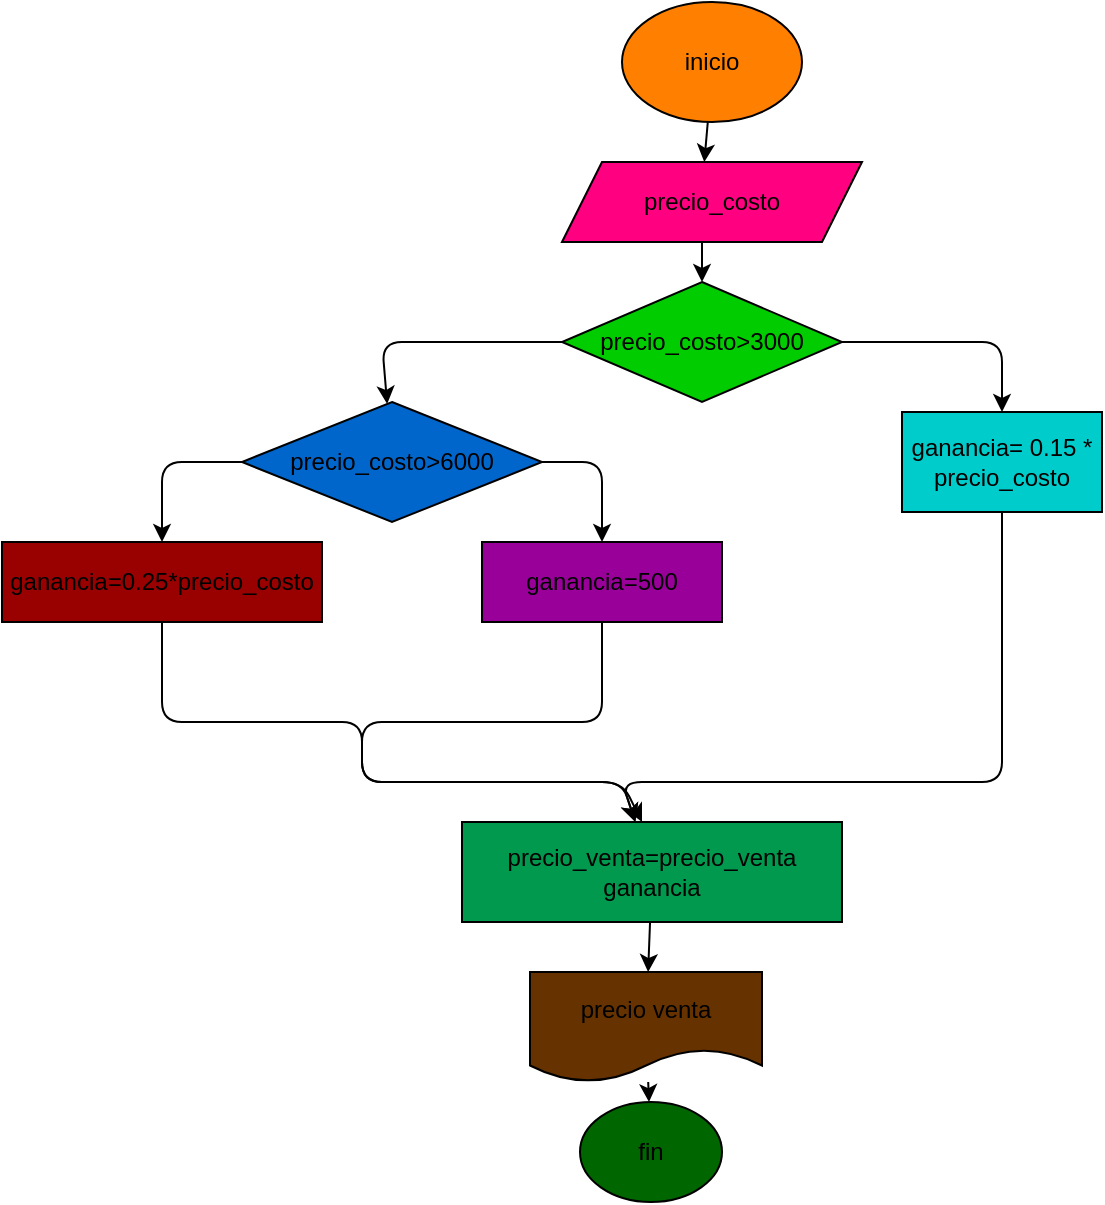 <mxfile>
    <diagram id="MoS72JOdMeC7yoDUGEiT" name="Page-1">
        <mxGraphModel dx="832" dy="413" grid="1" gridSize="10" guides="1" tooltips="1" connect="1" arrows="1" fold="1" page="1" pageScale="1" pageWidth="827" pageHeight="1169" math="0" shadow="0">
            <root>
                <mxCell id="0"/>
                <mxCell id="1" parent="0"/>
                <mxCell id="4" value="" style="edgeStyle=none;html=1;" edge="1" parent="1" source="2">
                    <mxGeometry relative="1" as="geometry">
                        <mxPoint x="501.154" y="100" as="targetPoint"/>
                    </mxGeometry>
                </mxCell>
                <mxCell id="2" value="inicio" style="ellipse;whiteSpace=wrap;html=1;fillColor=#FF8000;" vertex="1" parent="1">
                    <mxGeometry x="460" y="20" width="90" height="60" as="geometry"/>
                </mxCell>
                <mxCell id="6" value="" style="edgeStyle=none;html=1;" edge="1" parent="1" target="5">
                    <mxGeometry relative="1" as="geometry">
                        <mxPoint x="500" y="130" as="sourcePoint"/>
                    </mxGeometry>
                </mxCell>
                <mxCell id="8" value="" style="edgeStyle=none;html=1;" edge="1" parent="1" source="5" target="7">
                    <mxGeometry relative="1" as="geometry">
                        <Array as="points">
                            <mxPoint x="340" y="190"/>
                        </Array>
                    </mxGeometry>
                </mxCell>
                <mxCell id="15" value="" style="edgeStyle=none;html=1;" edge="1" parent="1" source="5" target="14">
                    <mxGeometry relative="1" as="geometry">
                        <Array as="points">
                            <mxPoint x="650" y="190"/>
                        </Array>
                    </mxGeometry>
                </mxCell>
                <mxCell id="5" value="precio_costo&amp;gt;3000" style="rhombus;whiteSpace=wrap;html=1;fillColor=#00CC00;" vertex="1" parent="1">
                    <mxGeometry x="430" y="160" width="140" height="60" as="geometry"/>
                </mxCell>
                <mxCell id="10" value="" style="edgeStyle=none;html=1;" edge="1" parent="1" target="9">
                    <mxGeometry relative="1" as="geometry">
                        <mxPoint x="340" y="250" as="sourcePoint"/>
                        <Array as="points">
                            <mxPoint x="230" y="250"/>
                        </Array>
                    </mxGeometry>
                </mxCell>
                <mxCell id="13" value="" style="edgeStyle=none;html=1;" edge="1" parent="1" source="7" target="12">
                    <mxGeometry relative="1" as="geometry">
                        <Array as="points">
                            <mxPoint x="450" y="250"/>
                        </Array>
                    </mxGeometry>
                </mxCell>
                <mxCell id="7" value="precio_costo&amp;gt;6000" style="rhombus;whiteSpace=wrap;html=1;fillColor=#0066CC;" vertex="1" parent="1">
                    <mxGeometry x="270" y="220" width="150" height="60" as="geometry"/>
                </mxCell>
                <mxCell id="24" value="" style="edgeStyle=none;html=1;" edge="1" parent="1" source="9">
                    <mxGeometry relative="1" as="geometry">
                        <mxPoint x="470" y="430" as="targetPoint"/>
                        <Array as="points">
                            <mxPoint x="230" y="380"/>
                            <mxPoint x="330" y="380"/>
                            <mxPoint x="330" y="410"/>
                            <mxPoint x="460" y="410"/>
                        </Array>
                    </mxGeometry>
                </mxCell>
                <mxCell id="9" value="ganancia=0.25*precio_costo" style="whiteSpace=wrap;html=1;fillColor=#990000;" vertex="1" parent="1">
                    <mxGeometry x="150" y="290" width="160" height="40" as="geometry"/>
                </mxCell>
                <mxCell id="25" value="" style="edgeStyle=none;html=1;" edge="1" parent="1" source="12" target="16">
                    <mxGeometry relative="1" as="geometry">
                        <mxPoint x="470" y="390" as="targetPoint"/>
                        <Array as="points">
                            <mxPoint x="450" y="380"/>
                            <mxPoint x="330" y="380"/>
                            <mxPoint x="330" y="410"/>
                            <mxPoint x="460" y="410"/>
                        </Array>
                    </mxGeometry>
                </mxCell>
                <mxCell id="12" value="ganancia=500" style="rounded=0;whiteSpace=wrap;html=1;fillColor=#990099;" vertex="1" parent="1">
                    <mxGeometry x="390" y="290" width="120" height="40" as="geometry"/>
                </mxCell>
                <mxCell id="27" value="" style="edgeStyle=none;html=1;" edge="1" parent="1" source="14" target="16">
                    <mxGeometry relative="1" as="geometry">
                        <mxPoint x="310" y="410" as="targetPoint"/>
                        <Array as="points">
                            <mxPoint x="650" y="410"/>
                            <mxPoint x="460" y="410"/>
                        </Array>
                    </mxGeometry>
                </mxCell>
                <mxCell id="14" value="ganancia= 0.15 * precio_costo" style="whiteSpace=wrap;html=1;fillColor=#00CCCC;" vertex="1" parent="1">
                    <mxGeometry x="600" y="225" width="100" height="50" as="geometry"/>
                </mxCell>
                <mxCell id="18" value="" style="edgeStyle=none;html=1;" edge="1" parent="1" source="16" target="17">
                    <mxGeometry relative="1" as="geometry"/>
                </mxCell>
                <mxCell id="16" value="precio_venta=precio_venta ganancia" style="rounded=0;whiteSpace=wrap;html=1;fillColor=#00994D;" vertex="1" parent="1">
                    <mxGeometry x="380" y="430" width="190" height="50" as="geometry"/>
                </mxCell>
                <mxCell id="22" value="" style="edgeStyle=none;html=1;" edge="1" parent="1" source="17" target="21">
                    <mxGeometry relative="1" as="geometry"/>
                </mxCell>
                <mxCell id="17" value="precio venta" style="shape=document;whiteSpace=wrap;html=1;boundedLbl=1;rounded=0;fillColor=#663300;" vertex="1" parent="1">
                    <mxGeometry x="414" y="505" width="116" height="55" as="geometry"/>
                </mxCell>
                <mxCell id="21" value="fin" style="ellipse;whiteSpace=wrap;html=1;rounded=0;fillColor=#006600;" vertex="1" parent="1">
                    <mxGeometry x="439" y="570" width="71" height="50" as="geometry"/>
                </mxCell>
                <mxCell id="29" value="precio_costo" style="shape=parallelogram;perimeter=parallelogramPerimeter;whiteSpace=wrap;html=1;fixedSize=1;fillColor=#FF0080;" vertex="1" parent="1">
                    <mxGeometry x="430" y="100" width="150" height="40" as="geometry"/>
                </mxCell>
            </root>
        </mxGraphModel>
    </diagram>
</mxfile>